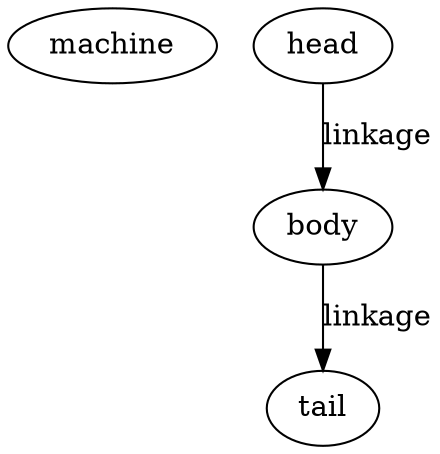 digraph initialize {
  subgraph L {
    machine [require_label="machine"];
  }

  subgraph R {
    head [label="head"];
    body [label="body"];
    tail [label="tail"];
    head -> body [label="linkage"];
    body -> tail [label="linkage"];
  }
}

digraph append_body {
  subgraph L {
    tail [require_label="tail"];
    parent -> tail [id="parent_edges"];
  }

  subgraph R {
    tail [label="tail"];
    body [label="body"];
    parent -> body [id="parent_edges"];
    body -> tail [label="linkage"];
  }
}

digraph end_tail {
  subgraph L {
    tail [require_label="tail"];
    parent -> tail;
  }

  subgraph R {
    parent;
  }
}

digraph end_head {
  subgraph L {
    head [require_label="head"];
    head -> child;
  }

  subgraph R {
    child;
  }
}

digraph make_milling {
  subgraph L {
    body [require_label="body"];
  }
  subgraph R {
    body [label="mill"];
  }
}

digraph make_turning {
  subgraph L {
    body [require_label="body"];
  }
  subgraph R {
    body [label="lathe"];
  }
}

digraph make_honing {
  subgraph L {
    body [require_label="body"];
  }
  subgraph R {
    body [label="honing"];
  }
}

digraph make_broaching {
  subgraph L {
    body [require_label="body"];
  }
  subgraph R {
    body [label="broach"];
  }
}

digraph make_sawing {
  subgraph L {
    body [require_label="body"];
  }
  subgraph R {
    body [label="saw"];
  }
}

digraph make_i630V {
  subgraph L {
    body [require_label="mill"];
  }
  subgraph R {
    body [function="milling boring drilling", diameter=1050, length=1000, xyz="1425 1050 1050",
                    speed=10000];
  }
}

digraph make_1850V {
  subgraph L {
    body [require_label="mill"];
  }
  subgraph R {
    body [function="milling boring drilling", diameter=1050, length=1000, xyz="1425 1050 1050",
                    speed=10000];
  }
}

digraph make_j200 {
  subgraph L {
    body [require_label="mill"];
  }
  subgraph R {
    body [function="milling boring drilling", diameter=530, length=500, xyz="450 200 550",
                    speed=12000];
  }
}

digraph make_FJV250 {
  subgraph L {
    body [require_label="mill"];
  }
  subgraph R {
    body [function="milling grinding drilling", length=1200, xyz="1020 510 460",
                    speed=18000];
  }
}

digraph make_SQT18MS {
  subgraph L {
    body [require_label="lathe"];
  }
  subgraph R {
    body [function="turning grinding reaming grooving", diameter=300, length=870, xyz="180 0 580",
                    speed=4000];
  }
}

digraph make_QT200 {
  subgraph L {
    body [require_label="lathe"];
  }
  subgraph R {
    body [function="turning drilling reaming grooving", diameter=360, length=611, xyz="190 535 550",
                    speed=5000];
  }
}

digraph make_SV30 {
  subgraph L {
    body [require_label="honing"];
  }
  subgraph R {
    body [function="honing", length=1219, xyz="813 0 705",
                    speed=600];
  }
}

digraph make_BM25 {
  subgraph L {
    body [require_label="broach"];
  }
  subgraph R {
    body [function="braoching", diameter=600, length=420, xyz="0 0 600",
                    speed=1440];
  }
}

digraph make_330CS {
  subgraph L {
    body [require_label="saw"];
  }
  subgraph R {
    body [function="sawing", diameter=325, length=330, xyz="0 0 845",
                    speed=10000];
  }
}









digraph make_body_with_legs {
  subgraph L {
    body [require_label="body"];
  }

  subgraph R {
    body [shape=capsule, length=0.15, radius=0.045, density=3.0];
    limb_mount [shape=capsule, length=0.1, radius=0.025];
    limb_link [label="limb_link"];
    limb [label="limb"];
    body -> limb_mount [type=fixed, offset=0.5, axis_angle="0 1 0 90"];
    body -> limb_mount [type=fixed, offset=0.5, axis_angle="0 1 0 90",
                             mirror=true];
    limb_mount -> limb_link [label="limb_joint"];
    limb_link -> limb;
  }
}

digraph make_body_without_legs {
  subgraph L {
    body [require_label="body"];
  }

  subgraph R {
    body [shape=capsule, length=0.15, radius=0.045, density=3.0];
  }
}

digraph append_limb_link {
  subgraph L {
    limb [require_label="limb"];
    parent -> limb;
  }

  subgraph R {
    limb [label="limb"];
    limb_link [label="limb_link"];
    parent -> limb_link [label="limb_joint"];
    limb_link -> limb;
  }
}

digraph end_limb {
  subgraph L {
    limb [require_label="limb"];
    parent -> limb;
  }

  subgraph R {
    parent;
  }
}

digraph make_normal_limb_link {
  subgraph L {
    limb_link [require_label="limb_link"];
  }

  subgraph R {
    limb_link [shape=capsule, length=0.1, radius=0.025];
  }
}

digraph make_long_limb_link {
  subgraph L {
    limb_link [require_label="limb_link"];
  }

  subgraph R {
    limb_link [shape=capsule, length=0.15, radius=0.025];
  }
}

digraph make_fixed_body_joint {
  subgraph L {
    parent -> child [require_label="body_joint"];
  }

  subgraph R {
    parent -> child [type=fixed];
  }
}

digraph make_roll_body_joint {
  subgraph L {
    parent -> child [require_label="body_joint"];
  }

  subgraph R {
    parent -> child [type=hinge, joint_axis="1 0 0"];
  }
}

digraph make_swing_body_joint {
  subgraph L {
    parent -> child [require_label="body_joint"];
  }

  subgraph R {
    parent -> child [type=hinge, joint_axis="0 1 0", color="0 0.5 0"];
  }
}

digraph make_lift_body_joint {
  subgraph L {
    parent -> child [require_label="body_joint"];
  }

  subgraph R {
    parent -> child [type=hinge, joint_axis="0 0 1"];
  }
}

digraph make_left_roll_limb_joint {
  subgraph L {
    parent -> child [require_label="limb_joint"];
  }

  subgraph R {
    parent -> child [type=hinge, axis_angle="0 1 0 -90", joint_axis="1 0 0"];
  }
}

digraph make_right_roll_limb_joint {
  subgraph L {
    parent -> child [require_label="limb_joint"];
  }

  subgraph R {
    parent -> child [type=hinge, axis_angle="0 1 0 90", joint_axis="1 0 0"];
  }
}

digraph make_swing_limb_joint {
  subgraph L {
    parent -> child [require_label="limb_joint"];
  }

  subgraph R {
    parent -> child [type=hinge, joint_axis="0 1 0", color="0 0.5 0"];
  }
}

digraph make_acute_lift_limb_joint {
  subgraph L {
    parent -> child [require_label="limb_joint"];
  }

  subgraph R {
    parent -> child [type=hinge, axis_angle="0 0 1 120", joint_axis="0 0 1"];
  }
}

digraph make_obtuse_lift_limb_joint {
  subgraph L {
    parent -> child [require_label="limb_joint"];
  }

  subgraph R {
    parent -> child [type=hinge, axis_angle="0 0 1 60", joint_axis="0 0 1"];
  }
}

digraph make_backwards_lift_limb_joint {
  subgraph L {
    parent -> child [require_label="limb_joint"];
  }

  subgraph R {
    parent -> child [type=hinge, axis_angle="0 0 1 -60", joint_axis="0 0 1"];
  }
}
